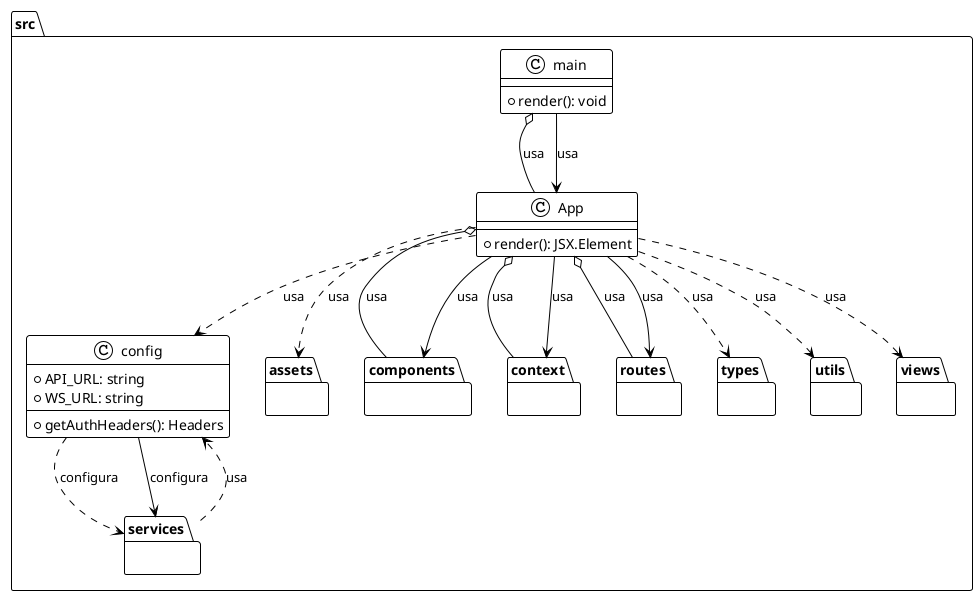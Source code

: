@startuml Src
!theme plain
skinparam classStyle rectangle

package "src" {
    class App {
        +render(): JSX.Element
    }

    class main {
        +render(): void
    }

    class config {
        +API_URL: string
        +WS_URL: string
        +getAuthHeaders(): Headers
    }

    package "assets" {
    }

    package "components" {
    }

    package "context" {
    }

    package "routes" {
    }

    package "services" {
    }

    package "types" {
    }

    package "utils" {
    }

    package "views" {
    }
}

' Relaciones
App o-- components : usa
App o-- routes : usa
App o-- context : usa

main o-- App : usa

config ..> services : configura

' Dependencias
App ..> config : usa
services ..> config : usa
App ..> types : usa
App ..> utils : usa
App ..> assets : usa
App ..> views : usa

' Relaciones
App --> components : usa
App --> routes : usa
App --> context : usa

main --> App : usa

config --> services : configura

' Dependencias


@enduml 